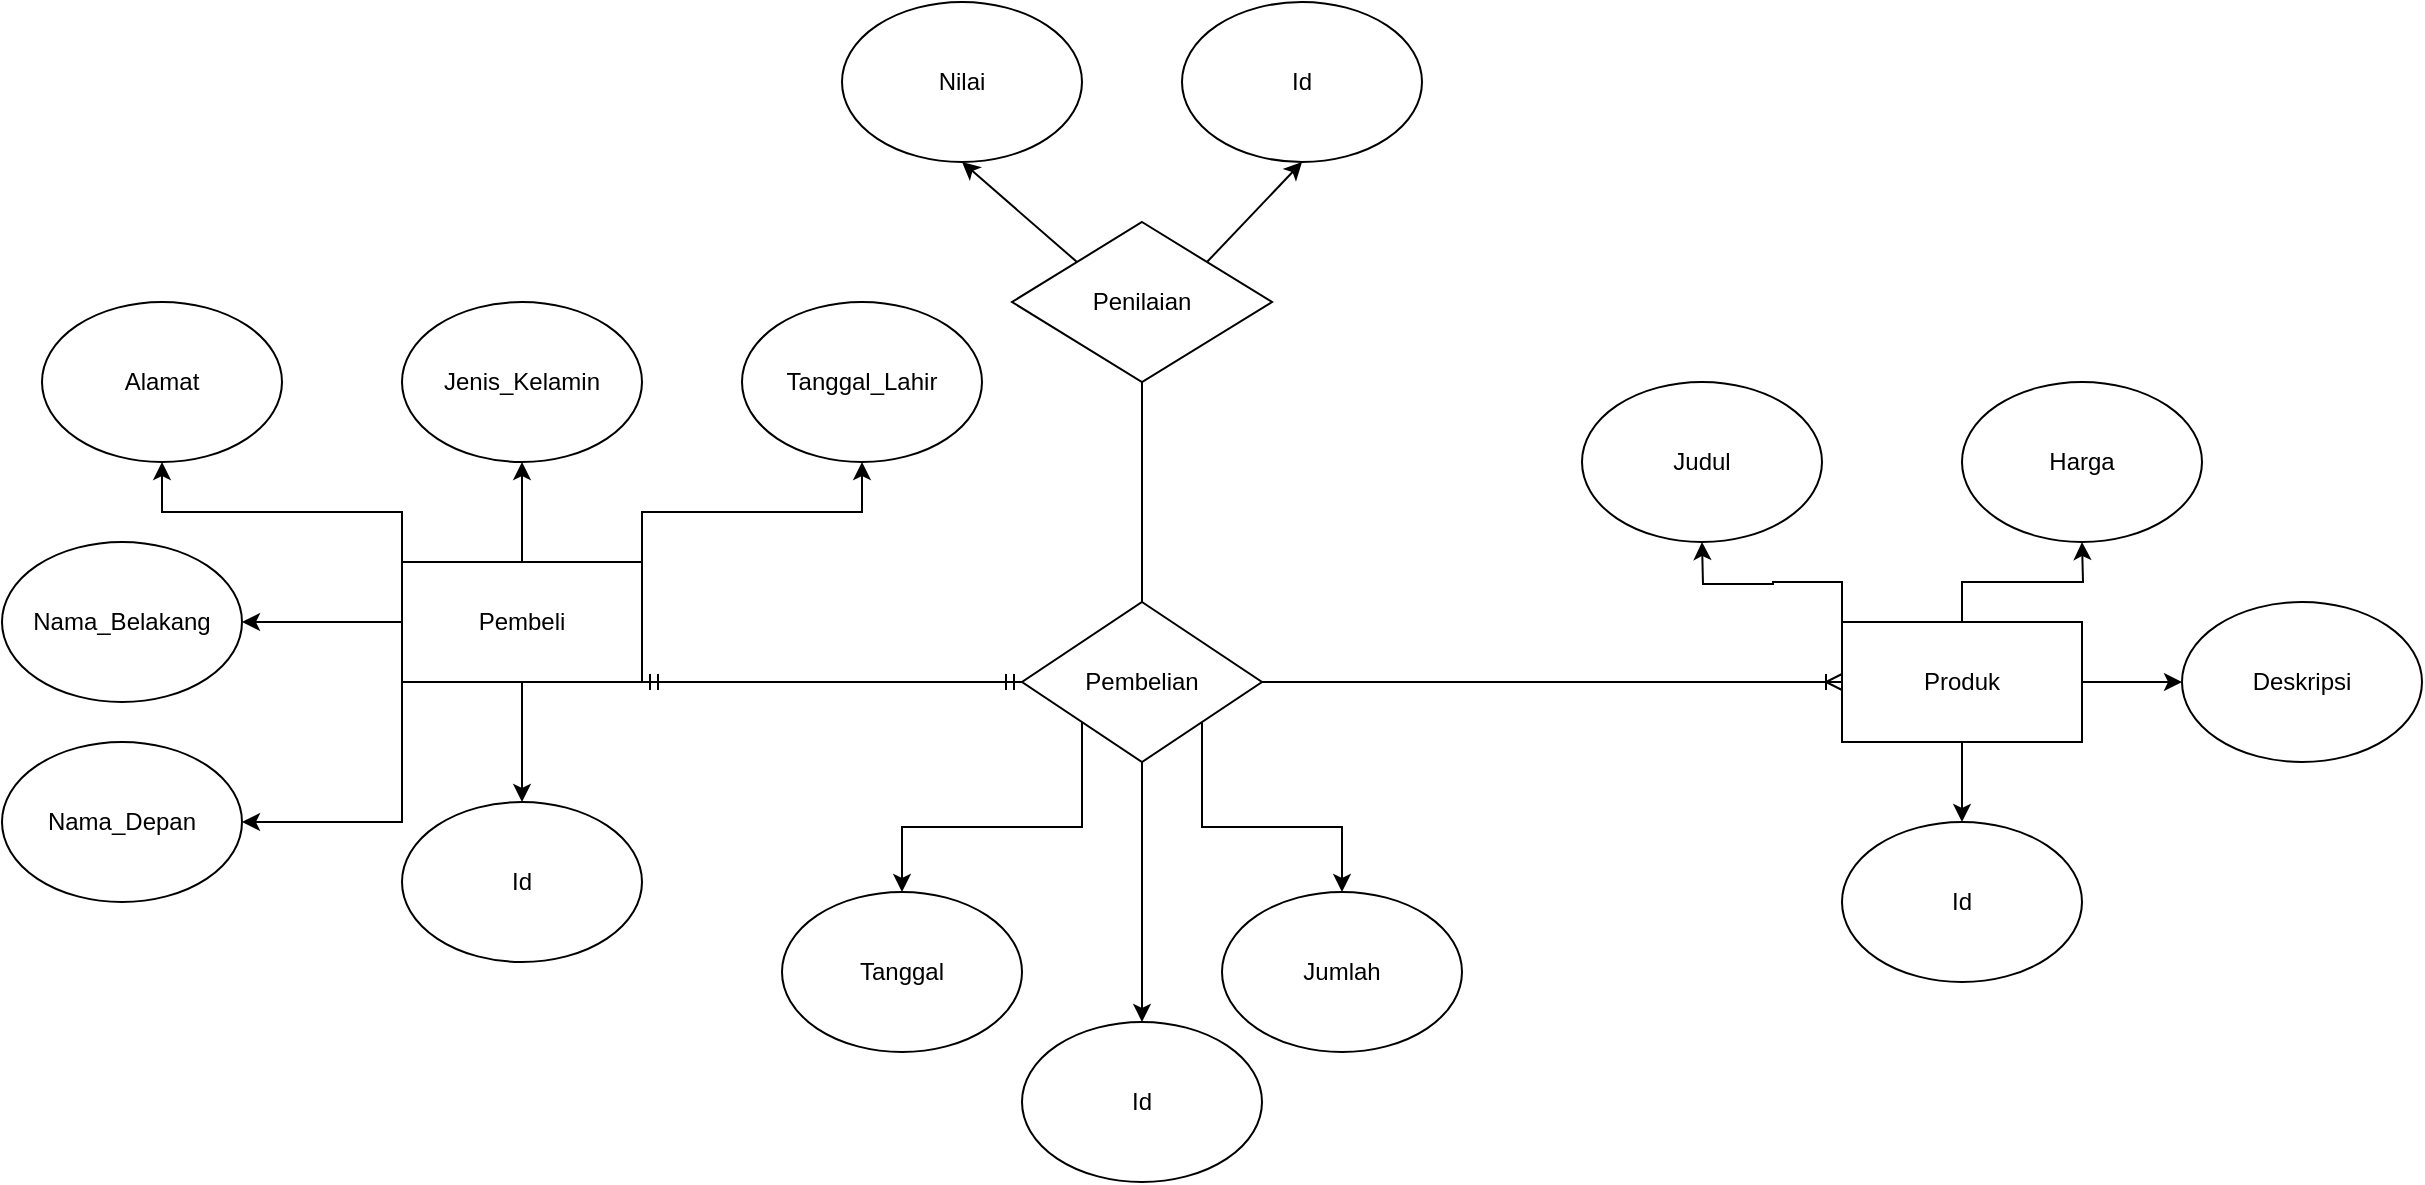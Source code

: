 <mxfile version="21.7.5" type="device">
  <diagram name="Halaman-1" id="NhM4RQNNasMHcP7jJwTu">
    <mxGraphModel dx="2440" dy="766" grid="1" gridSize="10" guides="1" tooltips="1" connect="1" arrows="1" fold="1" page="1" pageScale="1" pageWidth="827" pageHeight="1169" math="0" shadow="0">
      <root>
        <mxCell id="0" />
        <mxCell id="1" parent="0" />
        <mxCell id="9iwRH5AXW8WkO40OMp8e-19" style="edgeStyle=orthogonalEdgeStyle;rounded=0;orthogonalLoop=1;jettySize=auto;html=1;exitX=0;exitY=1;exitDx=0;exitDy=0;entryX=1;entryY=0.5;entryDx=0;entryDy=0;" edge="1" parent="1" source="9iwRH5AXW8WkO40OMp8e-1" target="9iwRH5AXW8WkO40OMp8e-2">
          <mxGeometry relative="1" as="geometry" />
        </mxCell>
        <mxCell id="9iwRH5AXW8WkO40OMp8e-20" style="edgeStyle=orthogonalEdgeStyle;rounded=0;orthogonalLoop=1;jettySize=auto;html=1;exitX=0;exitY=0.5;exitDx=0;exitDy=0;entryX=1;entryY=0.5;entryDx=0;entryDy=0;" edge="1" parent="1" source="9iwRH5AXW8WkO40OMp8e-1" target="9iwRH5AXW8WkO40OMp8e-3">
          <mxGeometry relative="1" as="geometry" />
        </mxCell>
        <mxCell id="9iwRH5AXW8WkO40OMp8e-24" style="edgeStyle=orthogonalEdgeStyle;rounded=0;orthogonalLoop=1;jettySize=auto;html=1;exitX=0;exitY=0;exitDx=0;exitDy=0;entryX=0.5;entryY=1;entryDx=0;entryDy=0;" edge="1" parent="1" source="9iwRH5AXW8WkO40OMp8e-1" target="9iwRH5AXW8WkO40OMp8e-22">
          <mxGeometry relative="1" as="geometry" />
        </mxCell>
        <mxCell id="9iwRH5AXW8WkO40OMp8e-25" style="edgeStyle=orthogonalEdgeStyle;rounded=0;orthogonalLoop=1;jettySize=auto;html=1;exitX=0.5;exitY=0;exitDx=0;exitDy=0;entryX=0.5;entryY=1;entryDx=0;entryDy=0;" edge="1" parent="1" source="9iwRH5AXW8WkO40OMp8e-1" target="9iwRH5AXW8WkO40OMp8e-21">
          <mxGeometry relative="1" as="geometry" />
        </mxCell>
        <mxCell id="9iwRH5AXW8WkO40OMp8e-26" style="edgeStyle=orthogonalEdgeStyle;rounded=0;orthogonalLoop=1;jettySize=auto;html=1;exitX=1;exitY=0;exitDx=0;exitDy=0;" edge="1" parent="1" source="9iwRH5AXW8WkO40OMp8e-1" target="9iwRH5AXW8WkO40OMp8e-23">
          <mxGeometry relative="1" as="geometry" />
        </mxCell>
        <mxCell id="9iwRH5AXW8WkO40OMp8e-63" style="edgeStyle=orthogonalEdgeStyle;rounded=0;orthogonalLoop=1;jettySize=auto;html=1;exitX=0.5;exitY=1;exitDx=0;exitDy=0;entryX=0.5;entryY=0;entryDx=0;entryDy=0;" edge="1" parent="1" source="9iwRH5AXW8WkO40OMp8e-1" target="9iwRH5AXW8WkO40OMp8e-62">
          <mxGeometry relative="1" as="geometry" />
        </mxCell>
        <mxCell id="9iwRH5AXW8WkO40OMp8e-1" value="Pembeli" style="rounded=0;whiteSpace=wrap;html=1;" vertex="1" parent="1">
          <mxGeometry x="180" y="340" width="120" height="60" as="geometry" />
        </mxCell>
        <mxCell id="9iwRH5AXW8WkO40OMp8e-2" value="Nama_Depan" style="ellipse;whiteSpace=wrap;html=1;" vertex="1" parent="1">
          <mxGeometry x="-20" y="430" width="120" height="80" as="geometry" />
        </mxCell>
        <mxCell id="9iwRH5AXW8WkO40OMp8e-3" value="Nama_Belakang" style="ellipse;whiteSpace=wrap;html=1;" vertex="1" parent="1">
          <mxGeometry x="-20" y="330" width="120" height="80" as="geometry" />
        </mxCell>
        <mxCell id="9iwRH5AXW8WkO40OMp8e-51" style="edgeStyle=orthogonalEdgeStyle;rounded=0;orthogonalLoop=1;jettySize=auto;html=1;exitX=0;exitY=1;exitDx=0;exitDy=0;entryX=0.5;entryY=0;entryDx=0;entryDy=0;" edge="1" parent="1" source="9iwRH5AXW8WkO40OMp8e-9" target="9iwRH5AXW8WkO40OMp8e-49">
          <mxGeometry relative="1" as="geometry" />
        </mxCell>
        <mxCell id="9iwRH5AXW8WkO40OMp8e-52" style="edgeStyle=orthogonalEdgeStyle;rounded=0;orthogonalLoop=1;jettySize=auto;html=1;exitX=1;exitY=1;exitDx=0;exitDy=0;entryX=0.5;entryY=0;entryDx=0;entryDy=0;" edge="1" parent="1" source="9iwRH5AXW8WkO40OMp8e-9" target="9iwRH5AXW8WkO40OMp8e-50">
          <mxGeometry relative="1" as="geometry" />
        </mxCell>
        <mxCell id="9iwRH5AXW8WkO40OMp8e-73" style="edgeStyle=orthogonalEdgeStyle;rounded=0;orthogonalLoop=1;jettySize=auto;html=1;exitX=0.5;exitY=1;exitDx=0;exitDy=0;" edge="1" parent="1" source="9iwRH5AXW8WkO40OMp8e-9" target="9iwRH5AXW8WkO40OMp8e-72">
          <mxGeometry relative="1" as="geometry" />
        </mxCell>
        <mxCell id="9iwRH5AXW8WkO40OMp8e-9" value="Pembelian" style="rhombus;whiteSpace=wrap;html=1;" vertex="1" parent="1">
          <mxGeometry x="490" y="360" width="120" height="80" as="geometry" />
        </mxCell>
        <mxCell id="9iwRH5AXW8WkO40OMp8e-16" style="edgeStyle=orthogonalEdgeStyle;rounded=0;orthogonalLoop=1;jettySize=auto;html=1;exitX=1;exitY=0.5;exitDx=0;exitDy=0;entryX=0;entryY=0.5;entryDx=0;entryDy=0;" edge="1" parent="1" source="9iwRH5AXW8WkO40OMp8e-13" target="9iwRH5AXW8WkO40OMp8e-14">
          <mxGeometry relative="1" as="geometry" />
        </mxCell>
        <mxCell id="9iwRH5AXW8WkO40OMp8e-27" style="edgeStyle=orthogonalEdgeStyle;rounded=0;orthogonalLoop=1;jettySize=auto;html=1;exitX=0;exitY=0;exitDx=0;exitDy=0;" edge="1" parent="1" source="9iwRH5AXW8WkO40OMp8e-13">
          <mxGeometry relative="1" as="geometry">
            <mxPoint x="830" y="330" as="targetPoint" />
          </mxGeometry>
        </mxCell>
        <mxCell id="9iwRH5AXW8WkO40OMp8e-29" style="edgeStyle=orthogonalEdgeStyle;rounded=0;orthogonalLoop=1;jettySize=auto;html=1;exitX=0.5;exitY=0;exitDx=0;exitDy=0;entryX=0.5;entryY=1;entryDx=0;entryDy=0;" edge="1" parent="1" source="9iwRH5AXW8WkO40OMp8e-13">
          <mxGeometry relative="1" as="geometry">
            <mxPoint x="1020" y="330" as="targetPoint" />
          </mxGeometry>
        </mxCell>
        <mxCell id="9iwRH5AXW8WkO40OMp8e-75" style="edgeStyle=orthogonalEdgeStyle;rounded=0;orthogonalLoop=1;jettySize=auto;html=1;exitX=0.5;exitY=1;exitDx=0;exitDy=0;entryX=0.5;entryY=0;entryDx=0;entryDy=0;" edge="1" parent="1" source="9iwRH5AXW8WkO40OMp8e-13" target="9iwRH5AXW8WkO40OMp8e-74">
          <mxGeometry relative="1" as="geometry" />
        </mxCell>
        <mxCell id="9iwRH5AXW8WkO40OMp8e-13" value="Produk" style="rounded=0;whiteSpace=wrap;html=1;" vertex="1" parent="1">
          <mxGeometry x="900" y="370" width="120" height="60" as="geometry" />
        </mxCell>
        <mxCell id="9iwRH5AXW8WkO40OMp8e-14" value="Deskripsi" style="ellipse;whiteSpace=wrap;html=1;" vertex="1" parent="1">
          <mxGeometry x="1070" y="360" width="120" height="80" as="geometry" />
        </mxCell>
        <mxCell id="9iwRH5AXW8WkO40OMp8e-15" value="Judul" style="ellipse;whiteSpace=wrap;html=1;" vertex="1" parent="1">
          <mxGeometry x="770" y="250" width="120" height="80" as="geometry" />
        </mxCell>
        <mxCell id="9iwRH5AXW8WkO40OMp8e-21" value="Jenis_Kelamin" style="ellipse;whiteSpace=wrap;html=1;" vertex="1" parent="1">
          <mxGeometry x="180" y="210" width="120" height="80" as="geometry" />
        </mxCell>
        <mxCell id="9iwRH5AXW8WkO40OMp8e-22" value="Alamat" style="ellipse;whiteSpace=wrap;html=1;" vertex="1" parent="1">
          <mxGeometry y="210" width="120" height="80" as="geometry" />
        </mxCell>
        <mxCell id="9iwRH5AXW8WkO40OMp8e-23" value="Tanggal_Lahir" style="ellipse;whiteSpace=wrap;html=1;" vertex="1" parent="1">
          <mxGeometry x="350" y="210" width="120" height="80" as="geometry" />
        </mxCell>
        <mxCell id="9iwRH5AXW8WkO40OMp8e-28" value="Harga" style="ellipse;whiteSpace=wrap;html=1;" vertex="1" parent="1">
          <mxGeometry x="960" y="250" width="120" height="80" as="geometry" />
        </mxCell>
        <mxCell id="9iwRH5AXW8WkO40OMp8e-43" value="" style="edgeStyle=entityRelationEdgeStyle;fontSize=12;html=1;endArrow=ERoneToMany;rounded=0;exitX=1;exitY=0.5;exitDx=0;exitDy=0;entryX=0;entryY=0.5;entryDx=0;entryDy=0;" edge="1" parent="1" source="9iwRH5AXW8WkO40OMp8e-9" target="9iwRH5AXW8WkO40OMp8e-13">
          <mxGeometry width="100" height="100" relative="1" as="geometry">
            <mxPoint x="580" y="460" as="sourcePoint" />
            <mxPoint x="680" y="360" as="targetPoint" />
          </mxGeometry>
        </mxCell>
        <mxCell id="9iwRH5AXW8WkO40OMp8e-49" value="Tanggal" style="ellipse;whiteSpace=wrap;html=1;" vertex="1" parent="1">
          <mxGeometry x="370" y="505" width="120" height="80" as="geometry" />
        </mxCell>
        <mxCell id="9iwRH5AXW8WkO40OMp8e-50" value="Jumlah" style="ellipse;whiteSpace=wrap;html=1;" vertex="1" parent="1">
          <mxGeometry x="590" y="505" width="120" height="80" as="geometry" />
        </mxCell>
        <mxCell id="9iwRH5AXW8WkO40OMp8e-70" style="edgeStyle=none;rounded=0;orthogonalLoop=1;jettySize=auto;html=1;exitX=0;exitY=0;exitDx=0;exitDy=0;entryX=0.5;entryY=1;entryDx=0;entryDy=0;" edge="1" parent="1" source="9iwRH5AXW8WkO40OMp8e-59" target="9iwRH5AXW8WkO40OMp8e-60">
          <mxGeometry relative="1" as="geometry" />
        </mxCell>
        <mxCell id="9iwRH5AXW8WkO40OMp8e-71" style="edgeStyle=none;rounded=0;orthogonalLoop=1;jettySize=auto;html=1;exitX=1;exitY=0;exitDx=0;exitDy=0;entryX=0.5;entryY=1;entryDx=0;entryDy=0;" edge="1" parent="1" source="9iwRH5AXW8WkO40OMp8e-59" target="9iwRH5AXW8WkO40OMp8e-64">
          <mxGeometry relative="1" as="geometry" />
        </mxCell>
        <mxCell id="9iwRH5AXW8WkO40OMp8e-59" value="Penilaian" style="rhombus;whiteSpace=wrap;html=1;" vertex="1" parent="1">
          <mxGeometry x="485" y="170" width="130" height="80" as="geometry" />
        </mxCell>
        <mxCell id="9iwRH5AXW8WkO40OMp8e-60" value="Nilai" style="ellipse;whiteSpace=wrap;html=1;" vertex="1" parent="1">
          <mxGeometry x="400" y="60" width="120" height="80" as="geometry" />
        </mxCell>
        <mxCell id="9iwRH5AXW8WkO40OMp8e-62" value="Id" style="ellipse;whiteSpace=wrap;html=1;" vertex="1" parent="1">
          <mxGeometry x="180" y="460" width="120" height="80" as="geometry" />
        </mxCell>
        <mxCell id="9iwRH5AXW8WkO40OMp8e-64" value="Id" style="ellipse;whiteSpace=wrap;html=1;" vertex="1" parent="1">
          <mxGeometry x="570" y="60" width="120" height="80" as="geometry" />
        </mxCell>
        <mxCell id="9iwRH5AXW8WkO40OMp8e-72" value="Id" style="ellipse;whiteSpace=wrap;html=1;" vertex="1" parent="1">
          <mxGeometry x="490" y="570" width="120" height="80" as="geometry" />
        </mxCell>
        <mxCell id="9iwRH5AXW8WkO40OMp8e-74" value="Id" style="ellipse;whiteSpace=wrap;html=1;" vertex="1" parent="1">
          <mxGeometry x="900" y="470" width="120" height="80" as="geometry" />
        </mxCell>
        <mxCell id="9iwRH5AXW8WkO40OMp8e-84" value="" style="edgeStyle=entityRelationEdgeStyle;fontSize=12;html=1;endArrow=ERmandOne;startArrow=ERmandOne;rounded=0;exitX=1;exitY=1;exitDx=0;exitDy=0;entryX=0;entryY=0.5;entryDx=0;entryDy=0;" edge="1" parent="1" source="9iwRH5AXW8WkO40OMp8e-1" target="9iwRH5AXW8WkO40OMp8e-9">
          <mxGeometry width="100" height="100" relative="1" as="geometry">
            <mxPoint x="390" y="430" as="sourcePoint" />
            <mxPoint x="490" y="330" as="targetPoint" />
          </mxGeometry>
        </mxCell>
        <mxCell id="9iwRH5AXW8WkO40OMp8e-85" value="" style="endArrow=none;html=1;rounded=0;exitX=0.5;exitY=0;exitDx=0;exitDy=0;entryX=0.5;entryY=1;entryDx=0;entryDy=0;" edge="1" parent="1" source="9iwRH5AXW8WkO40OMp8e-9" target="9iwRH5AXW8WkO40OMp8e-59">
          <mxGeometry width="50" height="50" relative="1" as="geometry">
            <mxPoint x="560" y="350" as="sourcePoint" />
            <mxPoint x="650" y="320" as="targetPoint" />
          </mxGeometry>
        </mxCell>
      </root>
    </mxGraphModel>
  </diagram>
</mxfile>
